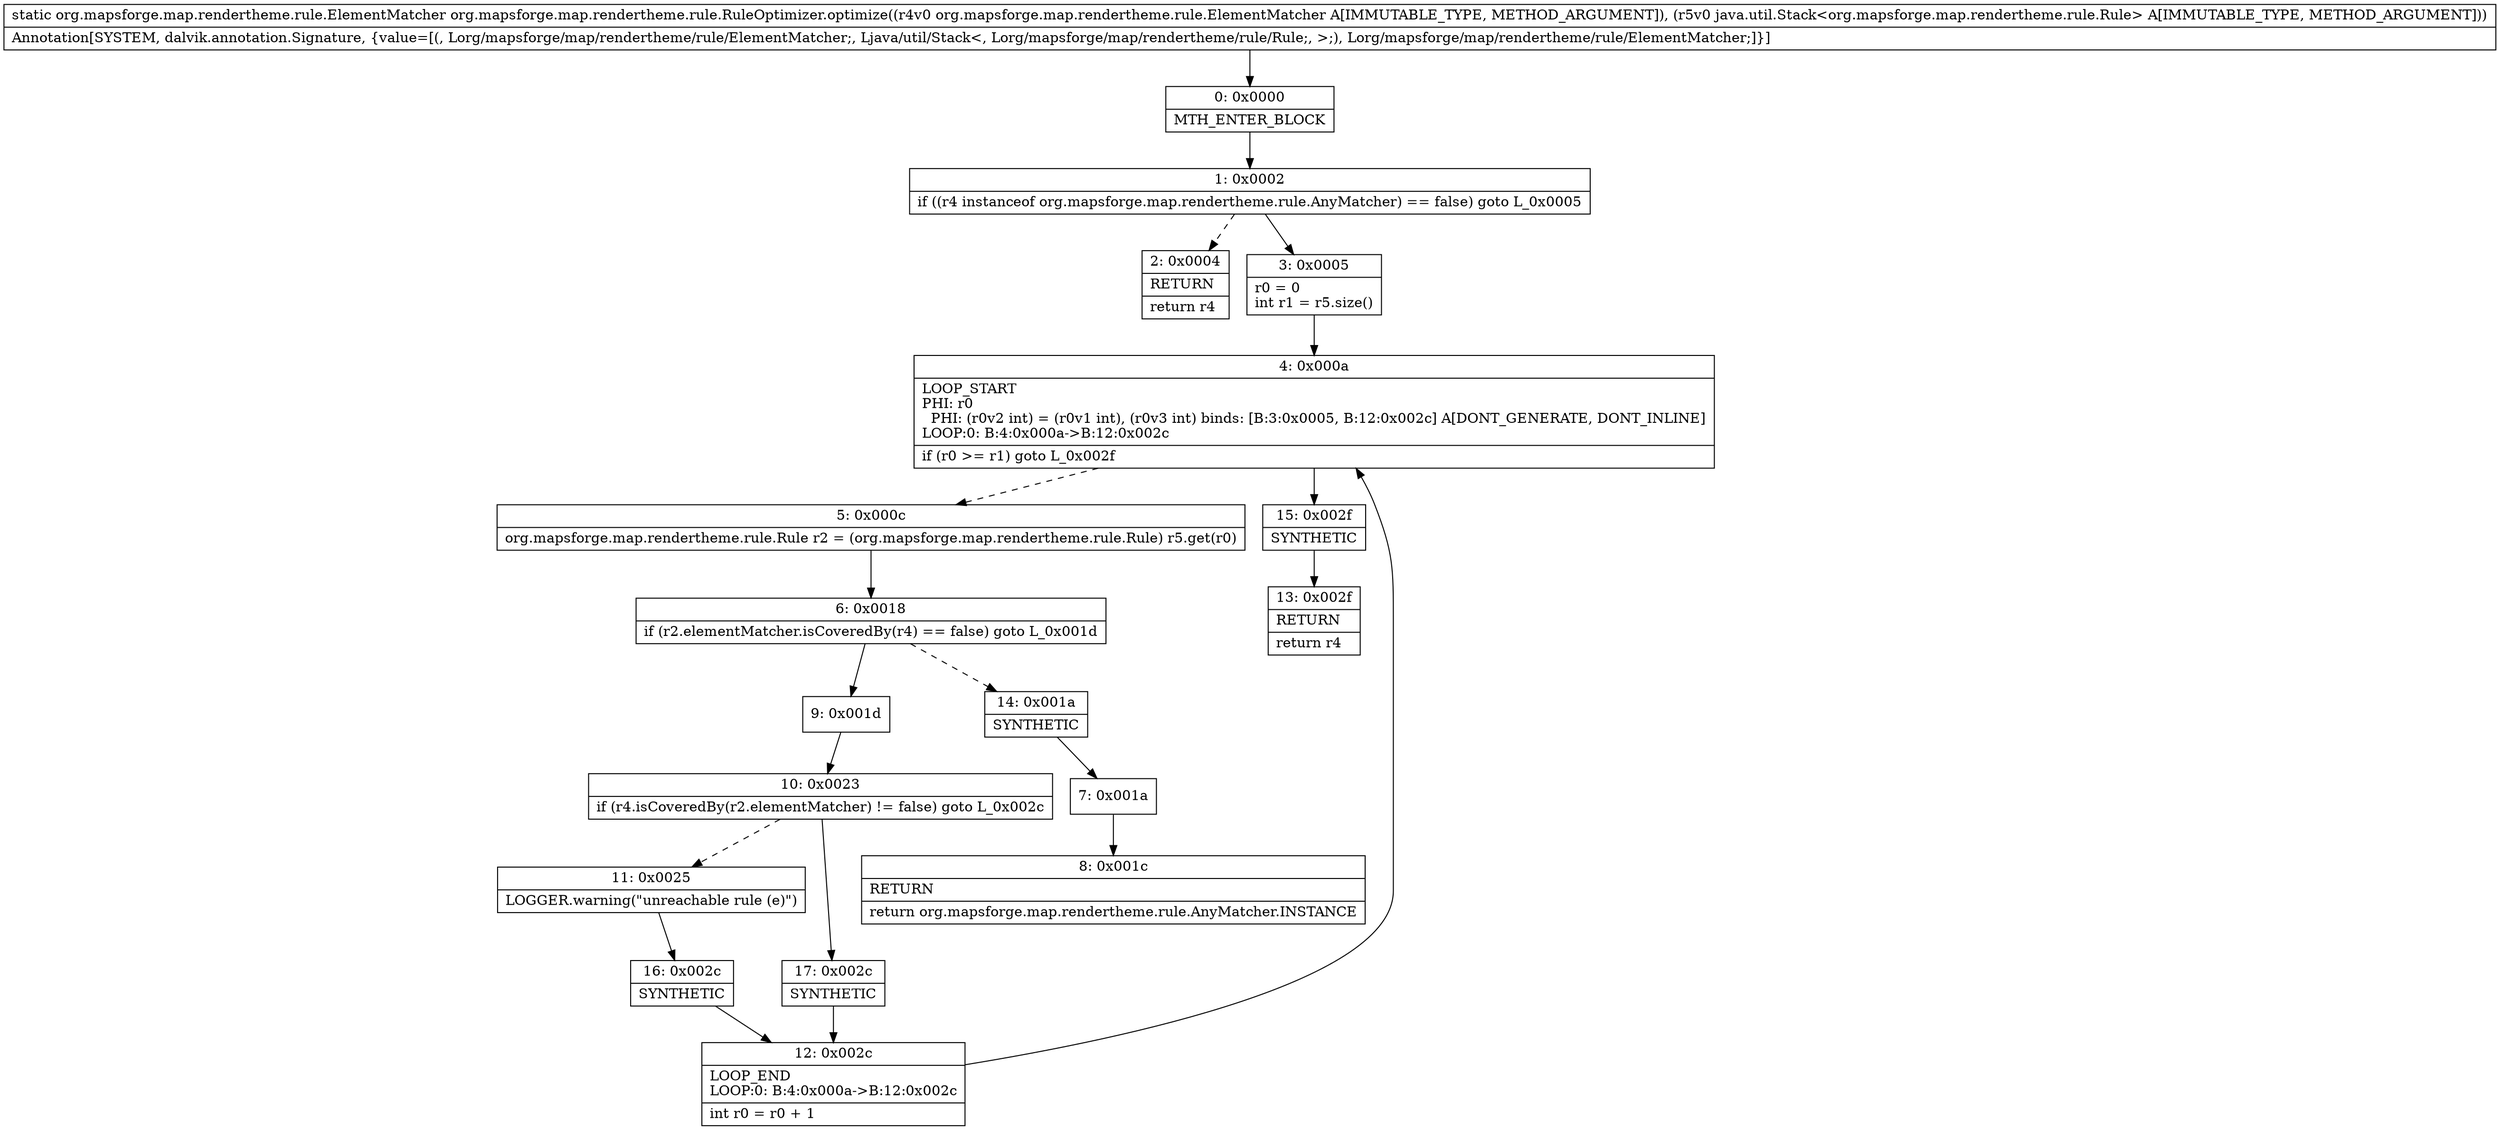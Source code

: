 digraph "CFG fororg.mapsforge.map.rendertheme.rule.RuleOptimizer.optimize(Lorg\/mapsforge\/map\/rendertheme\/rule\/ElementMatcher;Ljava\/util\/Stack;)Lorg\/mapsforge\/map\/rendertheme\/rule\/ElementMatcher;" {
Node_0 [shape=record,label="{0\:\ 0x0000|MTH_ENTER_BLOCK\l}"];
Node_1 [shape=record,label="{1\:\ 0x0002|if ((r4 instanceof org.mapsforge.map.rendertheme.rule.AnyMatcher) == false) goto L_0x0005\l}"];
Node_2 [shape=record,label="{2\:\ 0x0004|RETURN\l|return r4\l}"];
Node_3 [shape=record,label="{3\:\ 0x0005|r0 = 0\lint r1 = r5.size()\l}"];
Node_4 [shape=record,label="{4\:\ 0x000a|LOOP_START\lPHI: r0 \l  PHI: (r0v2 int) = (r0v1 int), (r0v3 int) binds: [B:3:0x0005, B:12:0x002c] A[DONT_GENERATE, DONT_INLINE]\lLOOP:0: B:4:0x000a\-\>B:12:0x002c\l|if (r0 \>= r1) goto L_0x002f\l}"];
Node_5 [shape=record,label="{5\:\ 0x000c|org.mapsforge.map.rendertheme.rule.Rule r2 = (org.mapsforge.map.rendertheme.rule.Rule) r5.get(r0)\l}"];
Node_6 [shape=record,label="{6\:\ 0x0018|if (r2.elementMatcher.isCoveredBy(r4) == false) goto L_0x001d\l}"];
Node_7 [shape=record,label="{7\:\ 0x001a}"];
Node_8 [shape=record,label="{8\:\ 0x001c|RETURN\l|return org.mapsforge.map.rendertheme.rule.AnyMatcher.INSTANCE\l}"];
Node_9 [shape=record,label="{9\:\ 0x001d}"];
Node_10 [shape=record,label="{10\:\ 0x0023|if (r4.isCoveredBy(r2.elementMatcher) != false) goto L_0x002c\l}"];
Node_11 [shape=record,label="{11\:\ 0x0025|LOGGER.warning(\"unreachable rule (e)\")\l}"];
Node_12 [shape=record,label="{12\:\ 0x002c|LOOP_END\lLOOP:0: B:4:0x000a\-\>B:12:0x002c\l|int r0 = r0 + 1\l}"];
Node_13 [shape=record,label="{13\:\ 0x002f|RETURN\l|return r4\l}"];
Node_14 [shape=record,label="{14\:\ 0x001a|SYNTHETIC\l}"];
Node_15 [shape=record,label="{15\:\ 0x002f|SYNTHETIC\l}"];
Node_16 [shape=record,label="{16\:\ 0x002c|SYNTHETIC\l}"];
Node_17 [shape=record,label="{17\:\ 0x002c|SYNTHETIC\l}"];
MethodNode[shape=record,label="{static org.mapsforge.map.rendertheme.rule.ElementMatcher org.mapsforge.map.rendertheme.rule.RuleOptimizer.optimize((r4v0 org.mapsforge.map.rendertheme.rule.ElementMatcher A[IMMUTABLE_TYPE, METHOD_ARGUMENT]), (r5v0 java.util.Stack\<org.mapsforge.map.rendertheme.rule.Rule\> A[IMMUTABLE_TYPE, METHOD_ARGUMENT]))  | Annotation[SYSTEM, dalvik.annotation.Signature, \{value=[(, Lorg\/mapsforge\/map\/rendertheme\/rule\/ElementMatcher;, Ljava\/util\/Stack\<, Lorg\/mapsforge\/map\/rendertheme\/rule\/Rule;, \>;), Lorg\/mapsforge\/map\/rendertheme\/rule\/ElementMatcher;]\}]\l}"];
MethodNode -> Node_0;
Node_0 -> Node_1;
Node_1 -> Node_2[style=dashed];
Node_1 -> Node_3;
Node_3 -> Node_4;
Node_4 -> Node_5[style=dashed];
Node_4 -> Node_15;
Node_5 -> Node_6;
Node_6 -> Node_9;
Node_6 -> Node_14[style=dashed];
Node_7 -> Node_8;
Node_9 -> Node_10;
Node_10 -> Node_11[style=dashed];
Node_10 -> Node_17;
Node_11 -> Node_16;
Node_12 -> Node_4;
Node_14 -> Node_7;
Node_15 -> Node_13;
Node_16 -> Node_12;
Node_17 -> Node_12;
}

